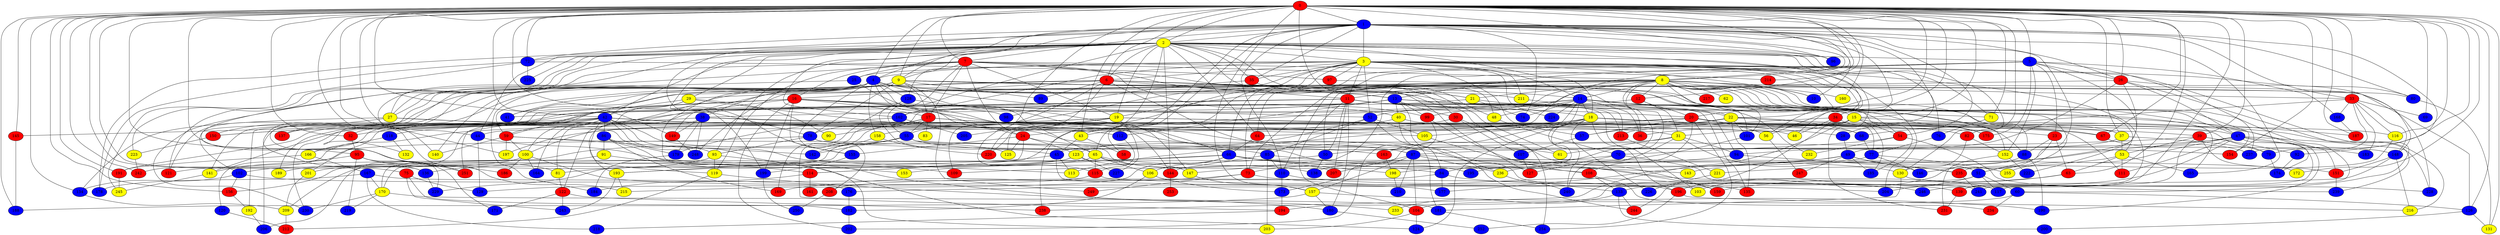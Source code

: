 graph {
0 [style = filled fillcolor = red];
1 [style = filled fillcolor = blue];
2 [style = filled fillcolor = yellow];
3 [style = filled fillcolor = yellow];
4 [style = filled fillcolor = blue];
5 [style = filled fillcolor = blue];
6 [style = filled fillcolor = red];
7 [style = filled fillcolor = red];
8 [style = filled fillcolor = yellow];
9 [style = filled fillcolor = yellow];
10 [style = filled fillcolor = blue];
11 [style = filled fillcolor = red];
12 [style = filled fillcolor = red];
13 [style = filled fillcolor = blue];
14 [style = filled fillcolor = blue];
15 [style = filled fillcolor = yellow];
16 [style = filled fillcolor = red];
17 [style = filled fillcolor = red];
18 [style = filled fillcolor = yellow];
19 [style = filled fillcolor = yellow];
20 [style = filled fillcolor = red];
21 [style = filled fillcolor = yellow];
22 [style = filled fillcolor = yellow];
23 [style = filled fillcolor = red];
24 [style = filled fillcolor = red];
25 [style = filled fillcolor = blue];
26 [style = filled fillcolor = red];
27 [style = filled fillcolor = yellow];
28 [style = filled fillcolor = blue];
29 [style = filled fillcolor = yellow];
30 [style = filled fillcolor = red];
31 [style = filled fillcolor = yellow];
32 [style = filled fillcolor = red];
33 [style = filled fillcolor = red];
34 [style = filled fillcolor = red];
35 [style = filled fillcolor = red];
36 [style = filled fillcolor = red];
37 [style = filled fillcolor = yellow];
38 [style = filled fillcolor = blue];
39 [style = filled fillcolor = red];
40 [style = filled fillcolor = yellow];
41 [style = filled fillcolor = blue];
42 [style = filled fillcolor = blue];
43 [style = filled fillcolor = yellow];
44 [style = filled fillcolor = blue];
45 [style = filled fillcolor = blue];
46 [style = filled fillcolor = yellow];
47 [style = filled fillcolor = blue];
48 [style = filled fillcolor = yellow];
49 [style = filled fillcolor = blue];
50 [style = filled fillcolor = blue];
51 [style = filled fillcolor = blue];
52 [style = filled fillcolor = blue];
53 [style = filled fillcolor = yellow];
54 [style = filled fillcolor = red];
55 [style = filled fillcolor = blue];
56 [style = filled fillcolor = yellow];
57 [style = filled fillcolor = blue];
58 [style = filled fillcolor = red];
59 [style = filled fillcolor = red];
60 [style = filled fillcolor = blue];
61 [style = filled fillcolor = yellow];
62 [style = filled fillcolor = yellow];
63 [style = filled fillcolor = red];
64 [style = filled fillcolor = red];
65 [style = filled fillcolor = yellow];
66 [style = filled fillcolor = blue];
67 [style = filled fillcolor = red];
68 [style = filled fillcolor = blue];
69 [style = filled fillcolor = blue];
70 [style = filled fillcolor = blue];
71 [style = filled fillcolor = yellow];
72 [style = filled fillcolor = blue];
73 [style = filled fillcolor = red];
74 [style = filled fillcolor = blue];
75 [style = filled fillcolor = red];
76 [style = filled fillcolor = blue];
77 [style = filled fillcolor = blue];
78 [style = filled fillcolor = blue];
79 [style = filled fillcolor = blue];
80 [style = filled fillcolor = blue];
81 [style = filled fillcolor = yellow];
82 [style = filled fillcolor = red];
83 [style = filled fillcolor = yellow];
84 [style = filled fillcolor = blue];
85 [style = filled fillcolor = blue];
86 [style = filled fillcolor = blue];
87 [style = filled fillcolor = blue];
88 [style = filled fillcolor = blue];
89 [style = filled fillcolor = blue];
90 [style = filled fillcolor = yellow];
91 [style = filled fillcolor = yellow];
92 [style = filled fillcolor = blue];
93 [style = filled fillcolor = yellow];
94 [style = filled fillcolor = blue];
95 [style = filled fillcolor = red];
96 [style = filled fillcolor = blue];
97 [style = filled fillcolor = red];
98 [style = filled fillcolor = blue];
99 [style = filled fillcolor = red];
100 [style = filled fillcolor = yellow];
101 [style = filled fillcolor = blue];
102 [style = filled fillcolor = blue];
103 [style = filled fillcolor = yellow];
104 [style = filled fillcolor = red];
105 [style = filled fillcolor = yellow];
106 [style = filled fillcolor = yellow];
107 [style = filled fillcolor = blue];
108 [style = filled fillcolor = red];
109 [style = filled fillcolor = red];
110 [style = filled fillcolor = blue];
111 [style = filled fillcolor = red];
112 [style = filled fillcolor = blue];
113 [style = filled fillcolor = yellow];
114 [style = filled fillcolor = red];
115 [style = filled fillcolor = red];
116 [style = filled fillcolor = yellow];
117 [style = filled fillcolor = blue];
118 [style = filled fillcolor = blue];
119 [style = filled fillcolor = yellow];
120 [style = filled fillcolor = blue];
121 [style = filled fillcolor = red];
122 [style = filled fillcolor = red];
123 [style = filled fillcolor = yellow];
124 [style = filled fillcolor = blue];
125 [style = filled fillcolor = yellow];
126 [style = filled fillcolor = blue];
127 [style = filled fillcolor = red];
128 [style = filled fillcolor = blue];
129 [style = filled fillcolor = blue];
130 [style = filled fillcolor = yellow];
131 [style = filled fillcolor = yellow];
132 [style = filled fillcolor = yellow];
133 [style = filled fillcolor = blue];
134 [style = filled fillcolor = blue];
135 [style = filled fillcolor = red];
136 [style = filled fillcolor = blue];
137 [style = filled fillcolor = red];
138 [style = filled fillcolor = blue];
139 [style = filled fillcolor = red];
140 [style = filled fillcolor = yellow];
141 [style = filled fillcolor = yellow];
142 [style = filled fillcolor = blue];
143 [style = filled fillcolor = yellow];
144 [style = filled fillcolor = red];
145 [style = filled fillcolor = red];
146 [style = filled fillcolor = blue];
147 [style = filled fillcolor = yellow];
148 [style = filled fillcolor = blue];
149 [style = filled fillcolor = red];
150 [style = filled fillcolor = red];
151 [style = filled fillcolor = red];
152 [style = filled fillcolor = yellow];
153 [style = filled fillcolor = yellow];
154 [style = filled fillcolor = red];
155 [style = filled fillcolor = blue];
156 [style = filled fillcolor = red];
157 [style = filled fillcolor = yellow];
158 [style = filled fillcolor = yellow];
159 [style = filled fillcolor = red];
160 [style = filled fillcolor = yellow];
161 [style = filled fillcolor = red];
162 [style = filled fillcolor = blue];
163 [style = filled fillcolor = red];
164 [style = filled fillcolor = blue];
165 [style = filled fillcolor = blue];
166 [style = filled fillcolor = yellow];
167 [style = filled fillcolor = blue];
168 [style = filled fillcolor = blue];
169 [style = filled fillcolor = red];
170 [style = filled fillcolor = yellow];
171 [style = filled fillcolor = blue];
172 [style = filled fillcolor = yellow];
173 [style = filled fillcolor = blue];
174 [style = filled fillcolor = blue];
175 [style = filled fillcolor = red];
176 [style = filled fillcolor = blue];
177 [style = filled fillcolor = blue];
178 [style = filled fillcolor = blue];
179 [style = filled fillcolor = blue];
180 [style = filled fillcolor = blue];
181 [style = filled fillcolor = blue];
182 [style = filled fillcolor = blue];
183 [style = filled fillcolor = blue];
184 [style = filled fillcolor = blue];
185 [style = filled fillcolor = blue];
186 [style = filled fillcolor = red];
187 [style = filled fillcolor = red];
188 [style = filled fillcolor = blue];
189 [style = filled fillcolor = yellow];
190 [style = filled fillcolor = blue];
191 [style = filled fillcolor = red];
192 [style = filled fillcolor = yellow];
193 [style = filled fillcolor = yellow];
194 [style = filled fillcolor = red];
195 [style = filled fillcolor = blue];
196 [style = filled fillcolor = red];
197 [style = filled fillcolor = yellow];
198 [style = filled fillcolor = yellow];
199 [style = filled fillcolor = blue];
200 [style = filled fillcolor = blue];
201 [style = filled fillcolor = yellow];
202 [style = filled fillcolor = blue];
203 [style = filled fillcolor = yellow];
204 [style = filled fillcolor = blue];
205 [style = filled fillcolor = blue];
206 [style = filled fillcolor = blue];
207 [style = filled fillcolor = red];
208 [style = filled fillcolor = red];
209 [style = filled fillcolor = yellow];
210 [style = filled fillcolor = blue];
211 [style = filled fillcolor = yellow];
212 [style = filled fillcolor = red];
213 [style = filled fillcolor = red];
214 [style = filled fillcolor = red];
215 [style = filled fillcolor = yellow];
216 [style = filled fillcolor = yellow];
217 [style = filled fillcolor = red];
218 [style = filled fillcolor = blue];
219 [style = filled fillcolor = blue];
220 [style = filled fillcolor = red];
221 [style = filled fillcolor = yellow];
222 [style = filled fillcolor = blue];
223 [style = filled fillcolor = yellow];
224 [style = filled fillcolor = blue];
225 [style = filled fillcolor = blue];
226 [style = filled fillcolor = blue];
227 [style = filled fillcolor = blue];
228 [style = filled fillcolor = blue];
229 [style = filled fillcolor = blue];
230 [style = filled fillcolor = blue];
231 [style = filled fillcolor = red];
232 [style = filled fillcolor = yellow];
233 [style = filled fillcolor = yellow];
234 [style = filled fillcolor = red];
235 [style = filled fillcolor = red];
236 [style = filled fillcolor = yellow];
237 [style = filled fillcolor = blue];
238 [style = filled fillcolor = red];
239 [style = filled fillcolor = blue];
240 [style = filled fillcolor = blue];
241 [style = filled fillcolor = blue];
242 [style = filled fillcolor = red];
243 [style = filled fillcolor = blue];
244 [style = filled fillcolor = red];
245 [style = filled fillcolor = yellow];
246 [style = filled fillcolor = blue];
247 [style = filled fillcolor = red];
248 [style = filled fillcolor = blue];
249 [style = filled fillcolor = red];
250 [style = filled fillcolor = blue];
251 [style = filled fillcolor = red];
252 [style = filled fillcolor = blue];
253 [style = filled fillcolor = red];
254 [style = filled fillcolor = blue];
255 [style = filled fillcolor = yellow];
0 -- 5;
0 -- 4;
0 -- 2;
0 -- 1;
0 -- 6;
0 -- 7;
0 -- 8;
0 -- 9;
0 -- 12;
0 -- 15;
0 -- 22;
0 -- 26;
0 -- 32;
0 -- 33;
0 -- 34;
0 -- 37;
0 -- 39;
0 -- 42;
0 -- 43;
0 -- 44;
0 -- 48;
0 -- 63;
0 -- 67;
0 -- 69;
0 -- 71;
0 -- 72;
0 -- 75;
0 -- 78;
0 -- 79;
0 -- 81;
0 -- 82;
0 -- 95;
0 -- 96;
0 -- 115;
0 -- 116;
0 -- 126;
0 -- 131;
0 -- 134;
0 -- 136;
0 -- 139;
0 -- 145;
0 -- 149;
0 -- 154;
0 -- 156;
0 -- 157;
0 -- 160;
0 -- 172;
0 -- 187;
0 -- 188;
0 -- 191;
0 -- 197;
0 -- 214;
0 -- 215;
0 -- 242;
1 -- 2;
1 -- 3;
1 -- 7;
1 -- 8;
1 -- 9;
1 -- 10;
1 -- 26;
1 -- 28;
1 -- 33;
1 -- 34;
1 -- 35;
1 -- 43;
1 -- 44;
1 -- 54;
1 -- 65;
1 -- 72;
1 -- 74;
1 -- 80;
1 -- 92;
1 -- 96;
1 -- 110;
1 -- 146;
1 -- 155;
1 -- 162;
1 -- 165;
1 -- 199;
2 -- 3;
2 -- 4;
2 -- 5;
2 -- 6;
2 -- 9;
2 -- 18;
2 -- 19;
2 -- 27;
2 -- 29;
2 -- 30;
2 -- 35;
2 -- 42;
2 -- 48;
2 -- 55;
2 -- 56;
2 -- 64;
2 -- 71;
2 -- 72;
2 -- 76;
2 -- 93;
2 -- 96;
2 -- 121;
2 -- 130;
2 -- 144;
2 -- 178;
2 -- 186;
2 -- 223;
2 -- 225;
2 -- 231;
2 -- 238;
3 -- 4;
3 -- 6;
3 -- 10;
3 -- 11;
3 -- 14;
3 -- 20;
3 -- 25;
3 -- 35;
3 -- 46;
3 -- 52;
3 -- 55;
3 -- 56;
3 -- 57;
3 -- 58;
3 -- 66;
3 -- 80;
3 -- 97;
3 -- 162;
3 -- 204;
3 -- 211;
3 -- 216;
3 -- 220;
3 -- 224;
3 -- 246;
4 -- 13;
4 -- 24;
4 -- 27;
4 -- 38;
4 -- 40;
4 -- 41;
4 -- 65;
4 -- 66;
4 -- 128;
4 -- 136;
4 -- 137;
4 -- 140;
4 -- 152;
4 -- 153;
4 -- 158;
4 -- 165;
4 -- 184;
4 -- 208;
4 -- 211;
4 -- 213;
4 -- 251;
5 -- 13;
5 -- 23;
5 -- 26;
5 -- 73;
5 -- 110;
5 -- 117;
5 -- 147;
5 -- 152;
5 -- 163;
5 -- 168;
5 -- 175;
5 -- 222;
6 -- 11;
6 -- 16;
6 -- 21;
6 -- 37;
6 -- 59;
6 -- 87;
6 -- 89;
6 -- 109;
6 -- 149;
6 -- 220;
6 -- 254;
7 -- 8;
7 -- 13;
7 -- 16;
7 -- 17;
7 -- 19;
7 -- 24;
7 -- 25;
7 -- 45;
7 -- 99;
7 -- 119;
7 -- 127;
7 -- 128;
7 -- 140;
7 -- 214;
7 -- 230;
8 -- 10;
8 -- 11;
8 -- 12;
8 -- 14;
8 -- 19;
8 -- 21;
8 -- 33;
8 -- 47;
8 -- 50;
8 -- 51;
8 -- 52;
8 -- 53;
8 -- 54;
8 -- 62;
8 -- 64;
8 -- 70;
8 -- 73;
8 -- 84;
8 -- 88;
8 -- 99;
8 -- 101;
8 -- 141;
8 -- 154;
8 -- 160;
8 -- 217;
8 -- 228;
8 -- 237;
8 -- 248;
9 -- 14;
9 -- 17;
9 -- 21;
9 -- 36;
9 -- 41;
9 -- 59;
9 -- 78;
9 -- 80;
9 -- 89;
9 -- 102;
9 -- 121;
9 -- 126;
9 -- 132;
9 -- 164;
9 -- 249;
11 -- 15;
11 -- 18;
11 -- 20;
11 -- 22;
11 -- 32;
11 -- 50;
11 -- 103;
11 -- 104;
11 -- 122;
11 -- 135;
11 -- 150;
11 -- 180;
11 -- 207;
12 -- 20;
12 -- 31;
12 -- 41;
13 -- 30;
13 -- 40;
13 -- 71;
13 -- 94;
13 -- 99;
13 -- 112;
13 -- 162;
13 -- 185;
13 -- 194;
13 -- 206;
13 -- 244;
14 -- 18;
14 -- 22;
14 -- 36;
14 -- 38;
14 -- 48;
14 -- 74;
14 -- 88;
14 -- 113;
14 -- 114;
14 -- 174;
14 -- 175;
14 -- 198;
14 -- 224;
14 -- 232;
15 -- 31;
15 -- 36;
15 -- 37;
15 -- 44;
15 -- 54;
15 -- 175;
15 -- 185;
15 -- 238;
16 -- 17;
16 -- 52;
16 -- 61;
16 -- 81;
16 -- 98;
16 -- 133;
16 -- 155;
16 -- 192;
16 -- 199;
16 -- 202;
16 -- 206;
17 -- 23;
17 -- 55;
17 -- 68;
17 -- 78;
17 -- 83;
17 -- 90;
17 -- 116;
17 -- 142;
18 -- 24;
18 -- 28;
18 -- 32;
18 -- 39;
18 -- 64;
18 -- 67;
18 -- 124;
18 -- 151;
18 -- 173;
18 -- 196;
18 -- 226;
18 -- 240;
18 -- 242;
19 -- 31;
19 -- 46;
19 -- 100;
19 -- 125;
19 -- 141;
19 -- 205;
19 -- 227;
20 -- 56;
20 -- 57;
20 -- 105;
20 -- 108;
20 -- 197;
20 -- 239;
20 -- 254;
21 -- 74;
21 -- 187;
21 -- 189;
22 -- 47;
22 -- 57;
22 -- 68;
22 -- 101;
22 -- 135;
22 -- 158;
23 -- 51;
23 -- 63;
23 -- 88;
24 -- 114;
24 -- 123;
24 -- 125;
24 -- 155;
24 -- 163;
25 -- 27;
25 -- 144;
26 -- 29;
26 -- 47;
26 -- 60;
26 -- 94;
26 -- 143;
26 -- 148;
27 -- 79;
27 -- 93;
27 -- 134;
27 -- 150;
28 -- 49;
29 -- 42;
29 -- 87;
29 -- 90;
29 -- 100;
29 -- 251;
30 -- 43;
30 -- 107;
30 -- 159;
31 -- 45;
31 -- 61;
31 -- 94;
31 -- 146;
31 -- 240;
32 -- 95;
33 -- 68;
33 -- 69;
33 -- 116;
33 -- 148;
33 -- 168;
33 -- 183;
33 -- 237;
34 -- 46;
34 -- 77;
34 -- 213;
34 -- 244;
35 -- 61;
35 -- 98;
37 -- 49;
37 -- 53;
37 -- 79;
38 -- 111;
38 -- 112;
38 -- 149;
38 -- 179;
38 -- 193;
38 -- 201;
38 -- 248;
39 -- 50;
39 -- 53;
39 -- 92;
39 -- 139;
39 -- 151;
40 -- 82;
40 -- 84;
40 -- 118;
42 -- 59;
42 -- 67;
42 -- 86;
42 -- 105;
42 -- 113;
42 -- 119;
42 -- 125;
42 -- 137;
42 -- 145;
42 -- 150;
42 -- 166;
42 -- 191;
42 -- 230;
42 -- 233;
42 -- 236;
43 -- 45;
43 -- 58;
44 -- 109;
44 -- 129;
45 -- 103;
45 -- 113;
45 -- 136;
47 -- 87;
47 -- 111;
47 -- 133;
47 -- 183;
47 -- 190;
47 -- 228;
47 -- 236;
47 -- 241;
47 -- 255;
48 -- 70;
49 -- 51;
49 -- 73;
49 -- 177;
49 -- 185;
49 -- 235;
49 -- 247;
50 -- 81;
50 -- 138;
51 -- 60;
51 -- 103;
51 -- 117;
51 -- 194;
52 -- 85;
52 -- 105;
52 -- 123;
52 -- 181;
53 -- 63;
53 -- 111;
53 -- 165;
53 -- 221;
54 -- 70;
54 -- 232;
54 -- 239;
55 -- 85;
55 -- 142;
55 -- 154;
55 -- 170;
55 -- 193;
55 -- 195;
56 -- 247;
57 -- 107;
59 -- 65;
59 -- 100;
59 -- 140;
59 -- 142;
59 -- 197;
60 -- 104;
60 -- 126;
60 -- 234;
63 -- 159;
63 -- 204;
64 -- 66;
65 -- 106;
65 -- 108;
65 -- 115;
65 -- 138;
65 -- 156;
66 -- 84;
66 -- 106;
66 -- 121;
66 -- 130;
66 -- 143;
66 -- 153;
66 -- 198;
66 -- 215;
67 -- 237;
68 -- 77;
70 -- 127;
70 -- 209;
70 -- 241;
71 -- 76;
72 -- 97;
72 -- 178;
72 -- 225;
72 -- 245;
73 -- 135;
73 -- 169;
73 -- 249;
75 -- 129;
75 -- 182;
75 -- 243;
76 -- 77;
77 -- 109;
77 -- 146;
77 -- 255;
78 -- 93;
78 -- 120;
78 -- 148;
78 -- 207;
79 -- 174;
80 -- 131;
81 -- 122;
82 -- 130;
82 -- 152;
84 -- 139;
84 -- 177;
84 -- 208;
85 -- 110;
85 -- 117;
85 -- 144;
85 -- 203;
86 -- 91;
86 -- 124;
86 -- 169;
86 -- 179;
87 -- 104;
87 -- 157;
87 -- 172;
87 -- 207;
87 -- 210;
87 -- 236;
88 -- 190;
88 -- 196;
91 -- 114;
91 -- 170;
92 -- 174;
93 -- 119;
93 -- 189;
93 -- 203;
94 -- 195;
94 -- 235;
95 -- 141;
95 -- 171;
95 -- 219;
95 -- 229;
95 -- 251;
97 -- 101;
99 -- 108;
99 -- 202;
100 -- 102;
100 -- 164;
100 -- 177;
100 -- 186;
101 -- 138;
102 -- 134;
102 -- 156;
102 -- 196;
104 -- 124;
104 -- 203;
105 -- 159;
106 -- 173;
106 -- 182;
107 -- 127;
108 -- 133;
108 -- 234;
110 -- 173;
110 -- 246;
112 -- 115;
114 -- 161;
114 -- 184;
115 -- 129;
115 -- 204;
116 -- 235;
118 -- 132;
118 -- 166;
119 -- 180;
119 -- 212;
120 -- 212;
122 -- 171;
122 -- 238;
122 -- 243;
123 -- 147;
123 -- 193;
123 -- 201;
123 -- 227;
126 -- 131;
126 -- 200;
128 -- 147;
128 -- 169;
130 -- 181;
130 -- 228;
133 -- 200;
133 -- 233;
133 -- 244;
134 -- 209;
136 -- 229;
139 -- 231;
141 -- 245;
144 -- 253;
145 -- 188;
147 -- 157;
148 -- 151;
148 -- 176;
148 -- 216;
149 -- 248;
150 -- 223;
151 -- 239;
152 -- 222;
152 -- 231;
155 -- 199;
156 -- 192;
157 -- 180;
157 -- 188;
157 -- 190;
158 -- 220;
158 -- 229;
162 -- 179;
162 -- 205;
163 -- 198;
166 -- 167;
166 -- 191;
167 -- 170;
167 -- 176;
167 -- 178;
167 -- 218;
168 -- 187;
170 -- 181;
170 -- 219;
170 -- 230;
173 -- 194;
176 -- 182;
179 -- 184;
180 -- 252;
181 -- 254;
182 -- 202;
191 -- 245;
192 -- 206;
193 -- 215;
193 -- 243;
194 -- 218;
196 -- 216;
196 -- 252;
198 -- 210;
199 -- 250;
201 -- 209;
208 -- 250;
209 -- 212;
211 -- 213;
213 -- 221;
221 -- 226;
223 -- 242;
235 -- 241;
236 -- 240;
}
